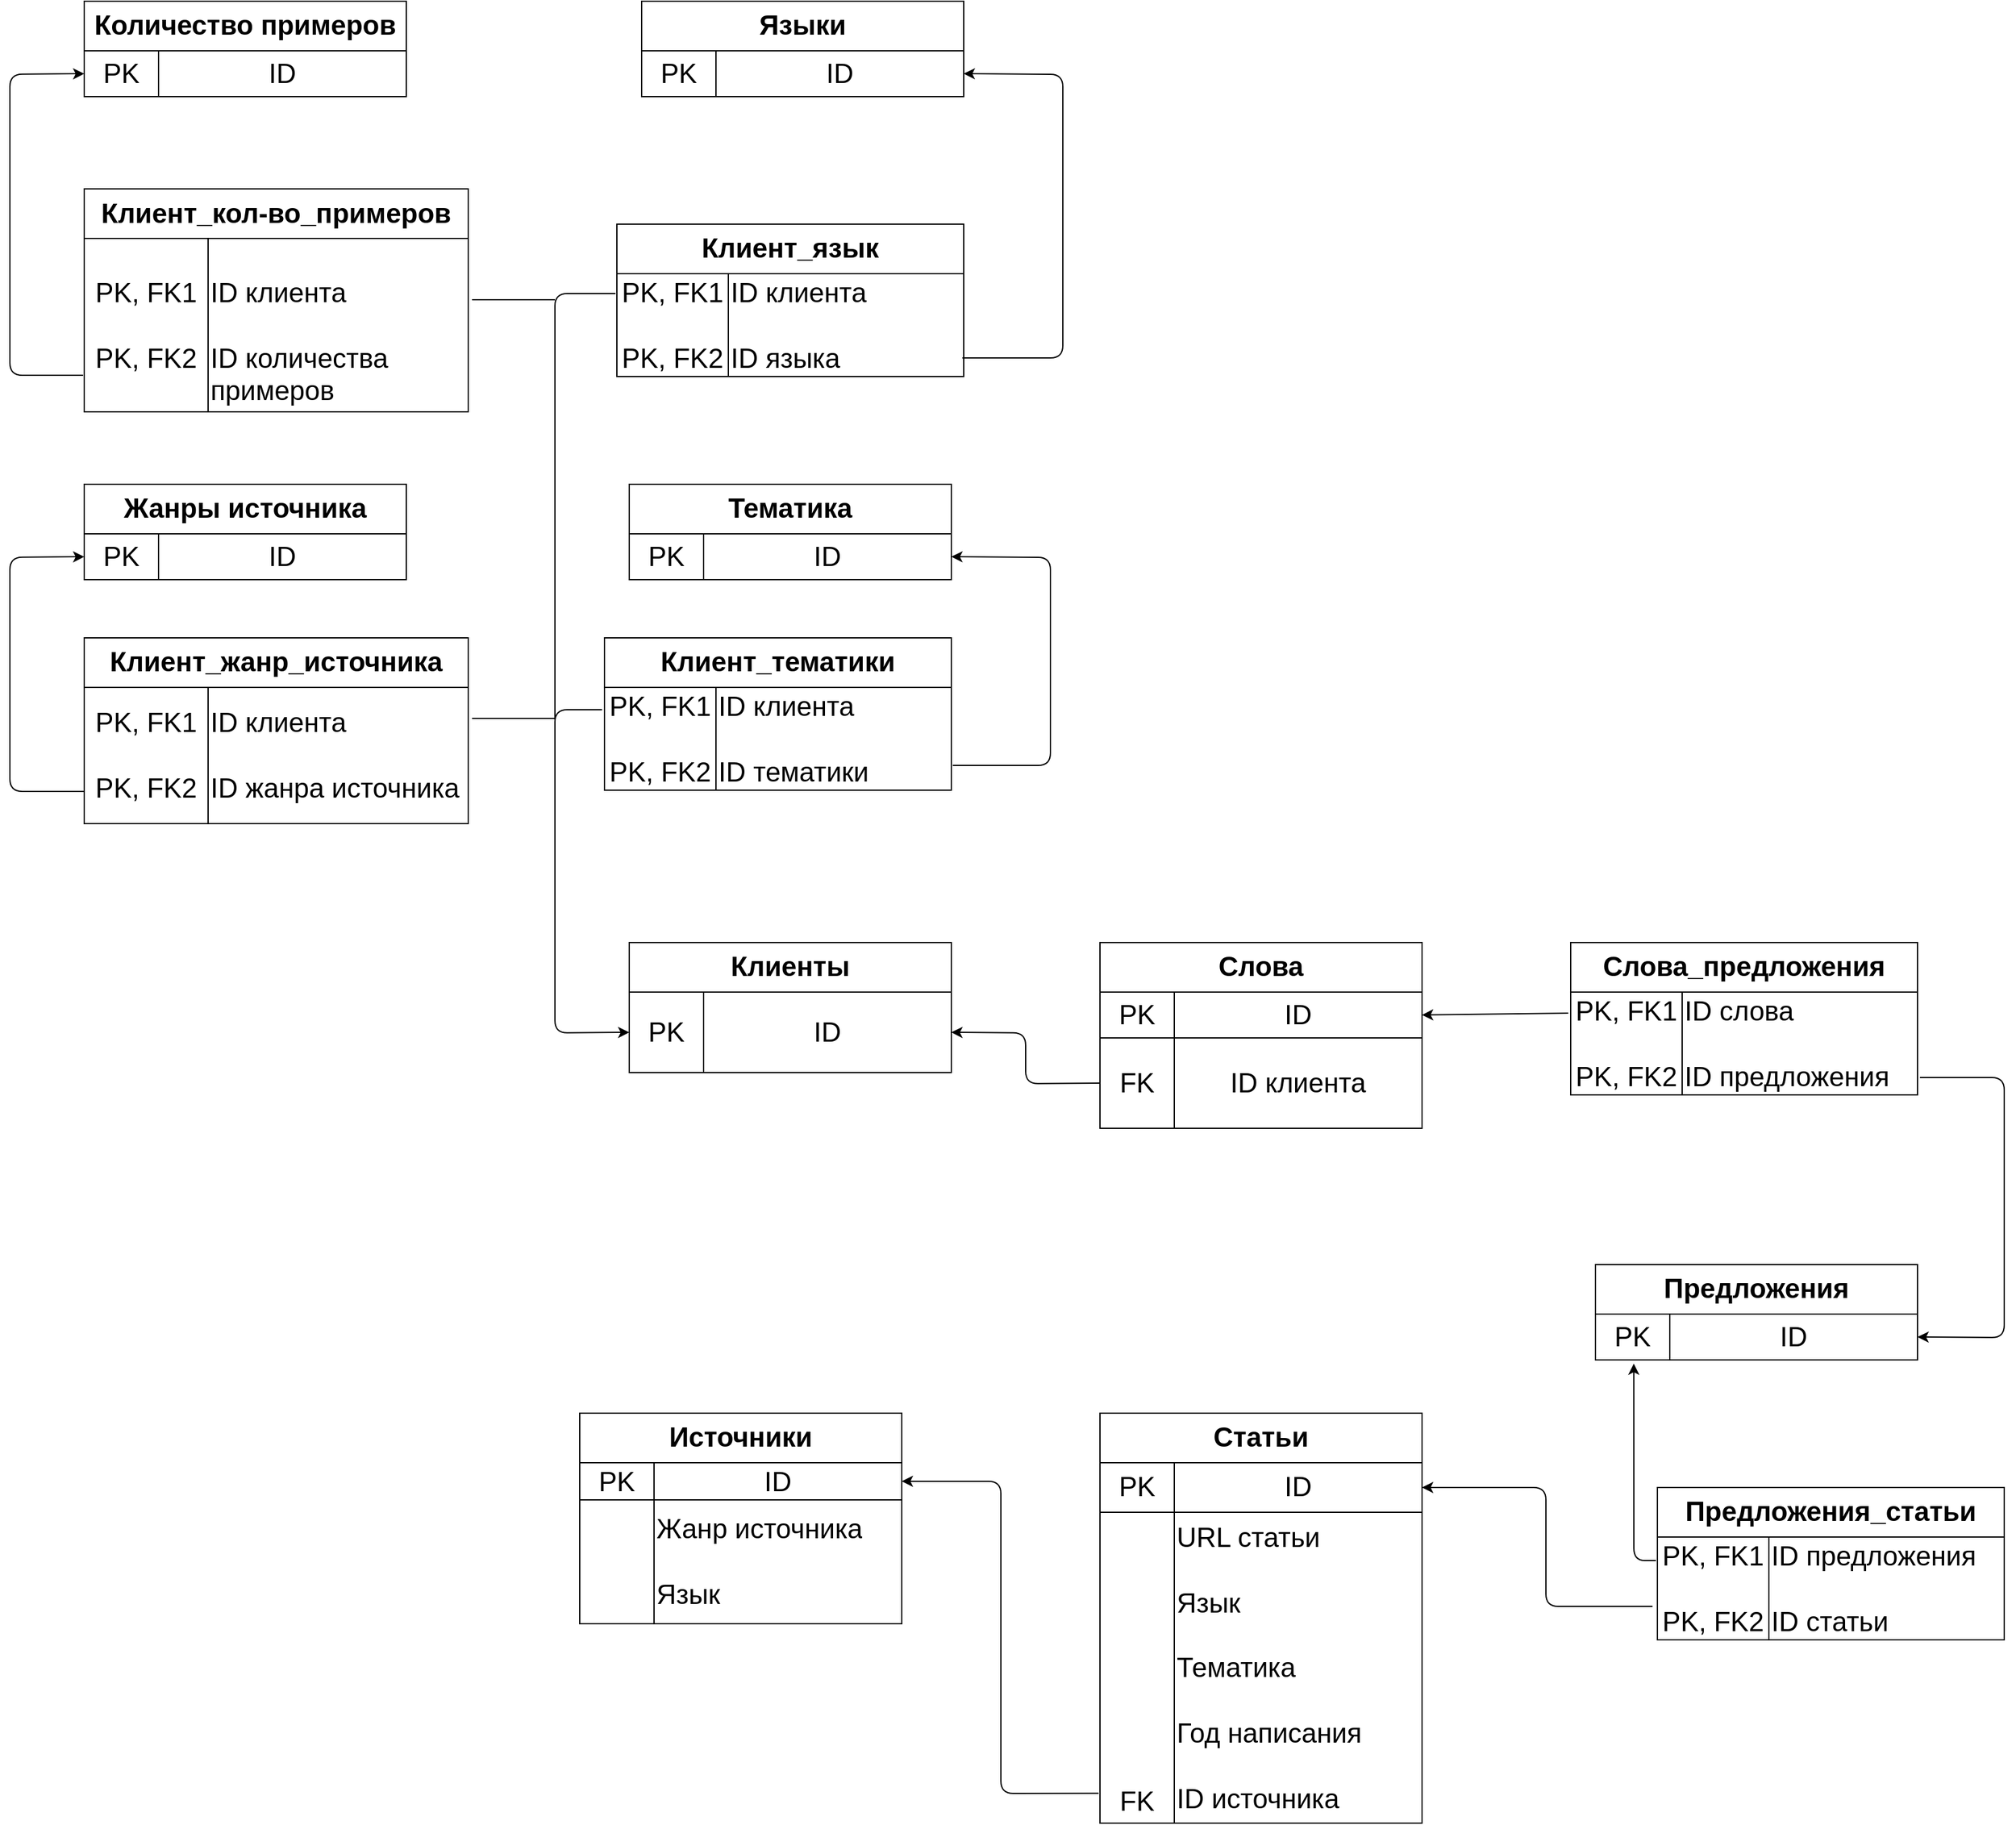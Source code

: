 <mxfile version="13.9.1" type="github"><diagram id="cc_OCAxVopaPYeWdliHi" name="Page-1"><mxGraphModel dx="2249" dy="1933" grid="1" gridSize="10" guides="1" tooltips="1" connect="1" arrows="1" fold="1" page="1" pageScale="1" pageWidth="827" pageHeight="1169" math="0" shadow="0"><root><mxCell id="0"/><mxCell id="1" parent="0"/><mxCell id="UqDGGFIBV4sApzcH_XSs-14" value="&lt;font style=&quot;font-size: 22px&quot;&gt;Клиенты&lt;/font&gt;" style="shape=table;html=1;whiteSpace=wrap;startSize=40;container=1;collapsible=0;childLayout=tableLayout;fontStyle=1;align=center;" vertex="1" parent="1"><mxGeometry x="100" y="160" width="260" height="105" as="geometry"/></mxCell><mxCell id="UqDGGFIBV4sApzcH_XSs-15" value="" style="shape=partialRectangle;html=1;whiteSpace=wrap;collapsible=0;dropTarget=0;pointerEvents=0;fillColor=none;top=0;left=0;bottom=0;right=0;points=[[0,0.5],[1,0.5]];portConstraint=eastwest;" vertex="1" parent="UqDGGFIBV4sApzcH_XSs-14"><mxGeometry y="40" width="260" height="65" as="geometry"/></mxCell><mxCell id="UqDGGFIBV4sApzcH_XSs-27" value="&lt;font style=&quot;font-size: 22px&quot;&gt;PK&lt;/font&gt;" style="shape=partialRectangle;html=1;whiteSpace=wrap;connectable=0;fillColor=none;top=0;left=0;bottom=0;right=0;overflow=hidden;" vertex="1" parent="UqDGGFIBV4sApzcH_XSs-15"><mxGeometry width="60" height="65" as="geometry"/></mxCell><mxCell id="UqDGGFIBV4sApzcH_XSs-16" value="&lt;font style=&quot;font-size: 22px&quot;&gt;ID&lt;/font&gt;" style="shape=partialRectangle;html=1;whiteSpace=wrap;connectable=0;fillColor=none;top=0;left=0;bottom=0;right=0;overflow=hidden;" vertex="1" parent="UqDGGFIBV4sApzcH_XSs-15"><mxGeometry x="60" width="200" height="65" as="geometry"/></mxCell><mxCell id="UqDGGFIBV4sApzcH_XSs-33" value="&lt;span style=&quot;font-size: 22px&quot;&gt;Слова&lt;/span&gt;" style="shape=table;html=1;whiteSpace=wrap;startSize=40;container=1;collapsible=0;childLayout=tableLayout;fontStyle=1;align=center;" vertex="1" parent="1"><mxGeometry x="480" y="160" width="260" height="150" as="geometry"/></mxCell><mxCell id="UqDGGFIBV4sApzcH_XSs-34" value="" style="shape=partialRectangle;html=1;whiteSpace=wrap;collapsible=0;dropTarget=0;pointerEvents=0;fillColor=none;top=0;left=0;bottom=0;right=0;points=[[0,0.5],[1,0.5]];portConstraint=eastwest;" vertex="1" parent="UqDGGFIBV4sApzcH_XSs-33"><mxGeometry y="40" width="260" height="37" as="geometry"/></mxCell><mxCell id="UqDGGFIBV4sApzcH_XSs-35" value="&lt;font style=&quot;font-size: 22px&quot;&gt;PK&lt;/font&gt;" style="shape=partialRectangle;html=1;whiteSpace=wrap;connectable=0;fillColor=none;top=0;left=0;bottom=0;right=0;overflow=hidden;" vertex="1" parent="UqDGGFIBV4sApzcH_XSs-34"><mxGeometry width="60" height="37" as="geometry"/></mxCell><mxCell id="UqDGGFIBV4sApzcH_XSs-36" value="&lt;font style=&quot;font-size: 22px&quot;&gt;ID&lt;/font&gt;" style="shape=partialRectangle;html=1;whiteSpace=wrap;connectable=0;fillColor=none;top=0;left=0;bottom=0;right=0;overflow=hidden;" vertex="1" parent="UqDGGFIBV4sApzcH_XSs-34"><mxGeometry x="60" width="200" height="37" as="geometry"/></mxCell><mxCell id="UqDGGFIBV4sApzcH_XSs-37" value="" style="shape=partialRectangle;html=1;whiteSpace=wrap;collapsible=0;dropTarget=0;pointerEvents=0;fillColor=none;top=0;left=0;bottom=0;right=0;points=[[0,0.5],[1,0.5]];portConstraint=eastwest;" vertex="1" parent="UqDGGFIBV4sApzcH_XSs-33"><mxGeometry y="77" width="260" height="73" as="geometry"/></mxCell><mxCell id="UqDGGFIBV4sApzcH_XSs-38" value="&lt;font style=&quot;font-size: 22px&quot;&gt;FK&lt;/font&gt;" style="shape=partialRectangle;html=1;whiteSpace=wrap;connectable=0;fillColor=none;top=0;left=0;bottom=0;right=0;overflow=hidden;" vertex="1" parent="UqDGGFIBV4sApzcH_XSs-37"><mxGeometry width="60" height="73" as="geometry"/></mxCell><mxCell id="UqDGGFIBV4sApzcH_XSs-39" value="&lt;font style=&quot;font-size: 22px&quot;&gt;ID клиента&lt;/font&gt;" style="shape=partialRectangle;html=1;whiteSpace=wrap;connectable=0;fillColor=none;top=0;left=0;bottom=0;right=0;overflow=hidden;" vertex="1" parent="UqDGGFIBV4sApzcH_XSs-37"><mxGeometry x="60" width="200" height="73" as="geometry"/></mxCell><mxCell id="UqDGGFIBV4sApzcH_XSs-40" value="&lt;span style=&quot;font-size: 22px&quot;&gt;Источники&lt;/span&gt;" style="shape=table;html=1;whiteSpace=wrap;startSize=40;container=1;collapsible=0;childLayout=tableLayout;fontStyle=1;align=center;" vertex="1" parent="1"><mxGeometry x="60" y="540" width="260" height="170" as="geometry"/></mxCell><mxCell id="UqDGGFIBV4sApzcH_XSs-41" value="" style="shape=partialRectangle;html=1;whiteSpace=wrap;collapsible=0;dropTarget=0;pointerEvents=0;fillColor=none;top=0;left=0;bottom=0;right=0;points=[[0,0.5],[1,0.5]];portConstraint=eastwest;" vertex="1" parent="UqDGGFIBV4sApzcH_XSs-40"><mxGeometry y="40" width="260" height="30" as="geometry"/></mxCell><mxCell id="UqDGGFIBV4sApzcH_XSs-42" value="&lt;font style=&quot;font-size: 22px&quot;&gt;PK&lt;/font&gt;" style="shape=partialRectangle;html=1;whiteSpace=wrap;connectable=0;fillColor=none;top=0;left=0;bottom=0;right=0;overflow=hidden;" vertex="1" parent="UqDGGFIBV4sApzcH_XSs-41"><mxGeometry width="60" height="30" as="geometry"/></mxCell><mxCell id="UqDGGFIBV4sApzcH_XSs-43" value="&lt;font style=&quot;font-size: 22px&quot;&gt;ID&lt;/font&gt;" style="shape=partialRectangle;html=1;whiteSpace=wrap;connectable=0;fillColor=none;top=0;left=0;bottom=0;right=0;overflow=hidden;" vertex="1" parent="UqDGGFIBV4sApzcH_XSs-41"><mxGeometry x="60" width="200" height="30" as="geometry"/></mxCell><mxCell id="UqDGGFIBV4sApzcH_XSs-44" value="" style="shape=partialRectangle;html=1;whiteSpace=wrap;collapsible=0;dropTarget=0;pointerEvents=0;fillColor=none;top=0;left=0;bottom=0;right=0;points=[[0,0.5],[1,0.5]];portConstraint=eastwest;" vertex="1" parent="UqDGGFIBV4sApzcH_XSs-40"><mxGeometry y="70" width="260" height="100" as="geometry"/></mxCell><mxCell id="UqDGGFIBV4sApzcH_XSs-45" style="shape=partialRectangle;html=1;whiteSpace=wrap;connectable=0;fillColor=none;top=0;left=0;bottom=0;right=0;overflow=hidden;" vertex="1" parent="UqDGGFIBV4sApzcH_XSs-44"><mxGeometry width="60" height="100" as="geometry"/></mxCell><mxCell id="UqDGGFIBV4sApzcH_XSs-46" value="&lt;font style=&quot;font-size: 22px&quot;&gt;Жанр источника&lt;br&gt;&lt;br&gt;Язык&lt;/font&gt;" style="shape=partialRectangle;html=1;whiteSpace=wrap;connectable=0;fillColor=none;top=0;left=0;bottom=0;right=0;overflow=hidden;align=left;" vertex="1" parent="UqDGGFIBV4sApzcH_XSs-44"><mxGeometry x="60" width="200" height="100" as="geometry"/></mxCell><mxCell id="UqDGGFIBV4sApzcH_XSs-47" value="&lt;span style=&quot;font-size: 22px&quot;&gt;Статьи&lt;/span&gt;" style="shape=table;html=1;whiteSpace=wrap;startSize=40;container=1;collapsible=0;childLayout=tableLayout;fontStyle=1;align=center;" vertex="1" parent="1"><mxGeometry x="480" y="540" width="260" height="331" as="geometry"/></mxCell><mxCell id="UqDGGFIBV4sApzcH_XSs-48" value="" style="shape=partialRectangle;html=1;whiteSpace=wrap;collapsible=0;dropTarget=0;pointerEvents=0;fillColor=none;top=0;left=0;bottom=0;right=0;points=[[0,0.5],[1,0.5]];portConstraint=eastwest;" vertex="1" parent="UqDGGFIBV4sApzcH_XSs-47"><mxGeometry y="40" width="260" height="40" as="geometry"/></mxCell><mxCell id="UqDGGFIBV4sApzcH_XSs-49" value="&lt;font style=&quot;font-size: 22px&quot;&gt;PK&lt;/font&gt;" style="shape=partialRectangle;html=1;whiteSpace=wrap;connectable=0;fillColor=none;top=0;left=0;bottom=0;right=0;overflow=hidden;" vertex="1" parent="UqDGGFIBV4sApzcH_XSs-48"><mxGeometry width="60" height="40" as="geometry"/></mxCell><mxCell id="UqDGGFIBV4sApzcH_XSs-50" value="&lt;font style=&quot;font-size: 22px&quot;&gt;ID&lt;/font&gt;" style="shape=partialRectangle;html=1;whiteSpace=wrap;connectable=0;fillColor=none;top=0;left=0;bottom=0;right=0;overflow=hidden;" vertex="1" parent="UqDGGFIBV4sApzcH_XSs-48"><mxGeometry x="60" width="200" height="40" as="geometry"/></mxCell><mxCell id="UqDGGFIBV4sApzcH_XSs-51" value="" style="shape=partialRectangle;html=1;whiteSpace=wrap;collapsible=0;dropTarget=0;pointerEvents=0;fillColor=none;top=0;left=0;bottom=0;right=0;points=[[0,0.5],[1,0.5]];portConstraint=eastwest;" vertex="1" parent="UqDGGFIBV4sApzcH_XSs-47"><mxGeometry y="80" width="260" height="251" as="geometry"/></mxCell><mxCell id="UqDGGFIBV4sApzcH_XSs-52" value="&lt;br&gt;&lt;br&gt;&lt;br&gt;&lt;br&gt;&lt;br&gt;&lt;br&gt;&lt;br&gt;&lt;br&gt;&lt;br&gt;&lt;br&gt;&lt;br&gt;&lt;br&gt;&lt;br&gt;&lt;br&gt;&lt;br&gt;&lt;font style=&quot;font-size: 22px&quot;&gt;FK&lt;/font&gt;" style="shape=partialRectangle;html=1;whiteSpace=wrap;connectable=0;fillColor=none;top=0;left=0;bottom=0;right=0;overflow=hidden;" vertex="1" parent="UqDGGFIBV4sApzcH_XSs-51"><mxGeometry width="60" height="251" as="geometry"/></mxCell><mxCell id="UqDGGFIBV4sApzcH_XSs-53" value="&lt;font style=&quot;font-size: 22px&quot;&gt;URL статьи&lt;br&gt;&lt;br&gt;Язык&lt;br&gt;&lt;br&gt;Тематика&lt;br&gt;&lt;br&gt;Год написания&lt;br&gt;&lt;br&gt;ID источника&lt;br&gt;&lt;/font&gt;" style="shape=partialRectangle;html=1;whiteSpace=wrap;connectable=0;fillColor=none;top=0;left=0;bottom=0;right=0;overflow=hidden;align=left;" vertex="1" parent="UqDGGFIBV4sApzcH_XSs-51"><mxGeometry x="60" width="200" height="251" as="geometry"/></mxCell><mxCell id="UqDGGFIBV4sApzcH_XSs-54" value="&lt;span style=&quot;font-size: 22px&quot;&gt;Предложения&lt;/span&gt;" style="shape=table;html=1;whiteSpace=wrap;startSize=40;container=1;collapsible=0;childLayout=tableLayout;fontStyle=1;align=center;" vertex="1" parent="1"><mxGeometry x="880" y="420" width="260" height="77" as="geometry"/></mxCell><mxCell id="UqDGGFIBV4sApzcH_XSs-55" value="" style="shape=partialRectangle;html=1;whiteSpace=wrap;collapsible=0;dropTarget=0;pointerEvents=0;fillColor=none;top=0;left=0;bottom=0;right=0;points=[[0,0.5],[1,0.5]];portConstraint=eastwest;" vertex="1" parent="UqDGGFIBV4sApzcH_XSs-54"><mxGeometry y="40" width="260" height="37" as="geometry"/></mxCell><mxCell id="UqDGGFIBV4sApzcH_XSs-56" value="&lt;font style=&quot;font-size: 22px&quot;&gt;PK&lt;/font&gt;" style="shape=partialRectangle;html=1;whiteSpace=wrap;connectable=0;fillColor=none;top=0;left=0;bottom=0;right=0;overflow=hidden;" vertex="1" parent="UqDGGFIBV4sApzcH_XSs-55"><mxGeometry width="60" height="37" as="geometry"/></mxCell><mxCell id="UqDGGFIBV4sApzcH_XSs-57" value="&lt;font style=&quot;font-size: 22px&quot;&gt;ID&lt;/font&gt;" style="shape=partialRectangle;html=1;whiteSpace=wrap;connectable=0;fillColor=none;top=0;left=0;bottom=0;right=0;overflow=hidden;" vertex="1" parent="UqDGGFIBV4sApzcH_XSs-55"><mxGeometry x="60" width="200" height="37" as="geometry"/></mxCell><mxCell id="UqDGGFIBV4sApzcH_XSs-61" value="&lt;span style=&quot;font-size: 22px&quot;&gt;Жанры источника&lt;/span&gt;" style="shape=table;html=1;whiteSpace=wrap;startSize=40;container=1;collapsible=0;childLayout=tableLayout;fontStyle=1;align=center;" vertex="1" parent="1"><mxGeometry x="-340" y="-210" width="260" height="77" as="geometry"/></mxCell><mxCell id="UqDGGFIBV4sApzcH_XSs-62" value="" style="shape=partialRectangle;html=1;whiteSpace=wrap;collapsible=0;dropTarget=0;pointerEvents=0;fillColor=none;top=0;left=0;bottom=0;right=0;points=[[0,0.5],[1,0.5]];portConstraint=eastwest;" vertex="1" parent="UqDGGFIBV4sApzcH_XSs-61"><mxGeometry y="40" width="260" height="37" as="geometry"/></mxCell><mxCell id="UqDGGFIBV4sApzcH_XSs-63" value="&lt;font style=&quot;font-size: 22px&quot;&gt;PK&lt;/font&gt;" style="shape=partialRectangle;html=1;whiteSpace=wrap;connectable=0;fillColor=none;top=0;left=0;bottom=0;right=0;overflow=hidden;" vertex="1" parent="UqDGGFIBV4sApzcH_XSs-62"><mxGeometry width="60" height="37" as="geometry"/></mxCell><mxCell id="UqDGGFIBV4sApzcH_XSs-64" value="&lt;font style=&quot;font-size: 22px&quot;&gt;ID&lt;/font&gt;" style="shape=partialRectangle;html=1;whiteSpace=wrap;connectable=0;fillColor=none;top=0;left=0;bottom=0;right=0;overflow=hidden;" vertex="1" parent="UqDGGFIBV4sApzcH_XSs-62"><mxGeometry x="60" width="200" height="37" as="geometry"/></mxCell><mxCell id="UqDGGFIBV4sApzcH_XSs-68" value="&lt;span style=&quot;font-size: 22px&quot;&gt;Языки&lt;/span&gt;" style="shape=table;html=1;whiteSpace=wrap;startSize=40;container=1;collapsible=0;childLayout=tableLayout;fontStyle=1;align=center;" vertex="1" parent="1"><mxGeometry x="110" y="-600" width="260" height="77" as="geometry"/></mxCell><mxCell id="UqDGGFIBV4sApzcH_XSs-69" value="" style="shape=partialRectangle;html=1;whiteSpace=wrap;collapsible=0;dropTarget=0;pointerEvents=0;fillColor=none;top=0;left=0;bottom=0;right=0;points=[[0,0.5],[1,0.5]];portConstraint=eastwest;" vertex="1" parent="UqDGGFIBV4sApzcH_XSs-68"><mxGeometry y="40" width="260" height="37" as="geometry"/></mxCell><mxCell id="UqDGGFIBV4sApzcH_XSs-70" value="&lt;font style=&quot;font-size: 22px&quot;&gt;PK&lt;/font&gt;" style="shape=partialRectangle;html=1;whiteSpace=wrap;connectable=0;fillColor=none;top=0;left=0;bottom=0;right=0;overflow=hidden;" vertex="1" parent="UqDGGFIBV4sApzcH_XSs-69"><mxGeometry width="60" height="37" as="geometry"/></mxCell><mxCell id="UqDGGFIBV4sApzcH_XSs-71" value="&lt;font style=&quot;font-size: 22px&quot;&gt;ID&lt;/font&gt;" style="shape=partialRectangle;html=1;whiteSpace=wrap;connectable=0;fillColor=none;top=0;left=0;bottom=0;right=0;overflow=hidden;" vertex="1" parent="UqDGGFIBV4sApzcH_XSs-69"><mxGeometry x="60" width="200" height="37" as="geometry"/></mxCell><mxCell id="UqDGGFIBV4sApzcH_XSs-75" value="&lt;span style=&quot;font-size: 22px&quot;&gt;Количество примеров&lt;/span&gt;" style="shape=table;html=1;whiteSpace=wrap;startSize=40;container=1;collapsible=0;childLayout=tableLayout;fontStyle=1;align=center;" vertex="1" parent="1"><mxGeometry x="-340" y="-600" width="260" height="77" as="geometry"/></mxCell><mxCell id="UqDGGFIBV4sApzcH_XSs-76" value="" style="shape=partialRectangle;html=1;whiteSpace=wrap;collapsible=0;dropTarget=0;pointerEvents=0;fillColor=none;top=0;left=0;bottom=0;right=0;points=[[0,0.5],[1,0.5]];portConstraint=eastwest;" vertex="1" parent="UqDGGFIBV4sApzcH_XSs-75"><mxGeometry y="40" width="260" height="37" as="geometry"/></mxCell><mxCell id="UqDGGFIBV4sApzcH_XSs-77" value="&lt;font style=&quot;font-size: 22px&quot;&gt;PK&lt;/font&gt;" style="shape=partialRectangle;html=1;whiteSpace=wrap;connectable=0;fillColor=none;top=0;left=0;bottom=0;right=0;overflow=hidden;" vertex="1" parent="UqDGGFIBV4sApzcH_XSs-76"><mxGeometry width="60" height="37" as="geometry"/></mxCell><mxCell id="UqDGGFIBV4sApzcH_XSs-78" value="&lt;font style=&quot;font-size: 22px&quot;&gt;ID&lt;/font&gt;" style="shape=partialRectangle;html=1;whiteSpace=wrap;connectable=0;fillColor=none;top=0;left=0;bottom=0;right=0;overflow=hidden;" vertex="1" parent="UqDGGFIBV4sApzcH_XSs-76"><mxGeometry x="60" width="200" height="37" as="geometry"/></mxCell><mxCell id="UqDGGFIBV4sApzcH_XSs-82" value="&lt;span style=&quot;font-size: 22px&quot;&gt;Тематика&lt;/span&gt;" style="shape=table;html=1;whiteSpace=wrap;startSize=40;container=1;collapsible=0;childLayout=tableLayout;fontStyle=1;align=center;" vertex="1" parent="1"><mxGeometry x="100" y="-210" width="260" height="77" as="geometry"/></mxCell><mxCell id="UqDGGFIBV4sApzcH_XSs-83" value="" style="shape=partialRectangle;html=1;whiteSpace=wrap;collapsible=0;dropTarget=0;pointerEvents=0;fillColor=none;top=0;left=0;bottom=0;right=0;points=[[0,0.5],[1,0.5]];portConstraint=eastwest;" vertex="1" parent="UqDGGFIBV4sApzcH_XSs-82"><mxGeometry y="40" width="260" height="37" as="geometry"/></mxCell><mxCell id="UqDGGFIBV4sApzcH_XSs-84" value="&lt;font style=&quot;font-size: 22px&quot;&gt;PK&lt;/font&gt;" style="shape=partialRectangle;html=1;whiteSpace=wrap;connectable=0;fillColor=none;top=0;left=0;bottom=0;right=0;overflow=hidden;" vertex="1" parent="UqDGGFIBV4sApzcH_XSs-83"><mxGeometry width="60" height="37" as="geometry"/></mxCell><mxCell id="UqDGGFIBV4sApzcH_XSs-85" value="&lt;font style=&quot;font-size: 22px&quot;&gt;ID&lt;/font&gt;" style="shape=partialRectangle;html=1;whiteSpace=wrap;connectable=0;fillColor=none;top=0;left=0;bottom=0;right=0;overflow=hidden;" vertex="1" parent="UqDGGFIBV4sApzcH_XSs-83"><mxGeometry x="60" width="200" height="37" as="geometry"/></mxCell><mxCell id="UqDGGFIBV4sApzcH_XSs-89" value="&lt;span style=&quot;font-size: 22px&quot;&gt;Слова_предложения&lt;/span&gt;" style="shape=table;html=1;whiteSpace=wrap;startSize=40;container=1;collapsible=0;childLayout=tableLayout;fontStyle=1;align=center;" vertex="1" parent="1"><mxGeometry x="860" y="160" width="280" height="123" as="geometry"/></mxCell><mxCell id="UqDGGFIBV4sApzcH_XSs-93" value="" style="shape=partialRectangle;html=1;whiteSpace=wrap;collapsible=0;dropTarget=0;pointerEvents=0;fillColor=none;top=0;left=0;bottom=0;right=0;points=[[0,0.5],[1,0.5]];portConstraint=eastwest;" vertex="1" parent="UqDGGFIBV4sApzcH_XSs-89"><mxGeometry y="40" width="280" height="83" as="geometry"/></mxCell><mxCell id="UqDGGFIBV4sApzcH_XSs-94" value="&lt;span style=&quot;font-size: 22px&quot;&gt;PK, FK1&lt;br&gt;&lt;br&gt;PK, FK2&lt;br&gt;&lt;/span&gt;" style="shape=partialRectangle;html=1;whiteSpace=wrap;connectable=0;fillColor=none;top=0;left=0;bottom=0;right=0;overflow=hidden;" vertex="1" parent="UqDGGFIBV4sApzcH_XSs-93"><mxGeometry width="90" height="83" as="geometry"/></mxCell><mxCell id="UqDGGFIBV4sApzcH_XSs-95" value="&lt;span style=&quot;font-size: 22px&quot;&gt;ID слова&lt;br&gt;&lt;br&gt;ID предложения&lt;br&gt;&lt;/span&gt;" style="shape=partialRectangle;html=1;whiteSpace=wrap;connectable=0;fillColor=none;top=0;left=0;bottom=0;right=0;overflow=hidden;align=left;" vertex="1" parent="UqDGGFIBV4sApzcH_XSs-93"><mxGeometry x="90" width="190" height="83" as="geometry"/></mxCell><mxCell id="UqDGGFIBV4sApzcH_XSs-96" value="&lt;span style=&quot;font-size: 22px&quot;&gt;Предложения_статьи&lt;/span&gt;" style="shape=table;html=1;whiteSpace=wrap;startSize=40;container=1;collapsible=0;childLayout=tableLayout;fontStyle=1;align=center;" vertex="1" parent="1"><mxGeometry x="930" y="600" width="280" height="123" as="geometry"/></mxCell><mxCell id="UqDGGFIBV4sApzcH_XSs-97" value="" style="shape=partialRectangle;html=1;whiteSpace=wrap;collapsible=0;dropTarget=0;pointerEvents=0;fillColor=none;top=0;left=0;bottom=0;right=0;points=[[0,0.5],[1,0.5]];portConstraint=eastwest;" vertex="1" parent="UqDGGFIBV4sApzcH_XSs-96"><mxGeometry y="40" width="280" height="83" as="geometry"/></mxCell><mxCell id="UqDGGFIBV4sApzcH_XSs-98" value="&lt;span style=&quot;font-size: 22px&quot;&gt;PK, FK1&lt;br&gt;&lt;br&gt;PK, FK2&lt;br&gt;&lt;/span&gt;" style="shape=partialRectangle;html=1;whiteSpace=wrap;connectable=0;fillColor=none;top=0;left=0;bottom=0;right=0;overflow=hidden;" vertex="1" parent="UqDGGFIBV4sApzcH_XSs-97"><mxGeometry width="90" height="83" as="geometry"/></mxCell><mxCell id="UqDGGFIBV4sApzcH_XSs-99" value="&lt;span style=&quot;font-size: 22px&quot;&gt;ID предложения&lt;br&gt;&lt;br&gt;ID статьи&lt;br&gt;&lt;/span&gt;" style="shape=partialRectangle;html=1;whiteSpace=wrap;connectable=0;fillColor=none;top=0;left=0;bottom=0;right=0;overflow=hidden;align=left;" vertex="1" parent="UqDGGFIBV4sApzcH_XSs-97"><mxGeometry x="90" width="190" height="83" as="geometry"/></mxCell><mxCell id="UqDGGFIBV4sApzcH_XSs-100" value="&lt;span style=&quot;font-size: 22px&quot;&gt;Клиент_язык&lt;/span&gt;" style="shape=table;html=1;whiteSpace=wrap;startSize=40;container=1;collapsible=0;childLayout=tableLayout;fontStyle=1;align=center;" vertex="1" parent="1"><mxGeometry x="90" y="-420" width="280" height="123" as="geometry"/></mxCell><mxCell id="UqDGGFIBV4sApzcH_XSs-101" value="" style="shape=partialRectangle;html=1;whiteSpace=wrap;collapsible=0;dropTarget=0;pointerEvents=0;fillColor=none;top=0;left=0;bottom=0;right=0;points=[[0,0.5],[1,0.5]];portConstraint=eastwest;" vertex="1" parent="UqDGGFIBV4sApzcH_XSs-100"><mxGeometry y="40" width="280" height="83" as="geometry"/></mxCell><mxCell id="UqDGGFIBV4sApzcH_XSs-102" value="&lt;span style=&quot;font-size: 22px&quot;&gt;PK, FK1&lt;br&gt;&lt;br&gt;PK, FK2&lt;br&gt;&lt;/span&gt;" style="shape=partialRectangle;html=1;whiteSpace=wrap;connectable=0;fillColor=none;top=0;left=0;bottom=0;right=0;overflow=hidden;" vertex="1" parent="UqDGGFIBV4sApzcH_XSs-101"><mxGeometry width="90" height="83" as="geometry"/></mxCell><mxCell id="UqDGGFIBV4sApzcH_XSs-103" value="&lt;span style=&quot;font-size: 22px&quot;&gt;ID клиента&lt;br&gt;&lt;br&gt;ID языка&lt;br&gt;&lt;/span&gt;" style="shape=partialRectangle;html=1;whiteSpace=wrap;connectable=0;fillColor=none;top=0;left=0;bottom=0;right=0;overflow=hidden;align=left;" vertex="1" parent="UqDGGFIBV4sApzcH_XSs-101"><mxGeometry x="90" width="190" height="83" as="geometry"/></mxCell><mxCell id="UqDGGFIBV4sApzcH_XSs-104" value="&lt;span style=&quot;font-size: 22px&quot;&gt;Клиент_тематики&lt;/span&gt;" style="shape=table;html=1;whiteSpace=wrap;startSize=40;container=1;collapsible=0;childLayout=tableLayout;fontStyle=1;align=center;" vertex="1" parent="1"><mxGeometry x="80" y="-86" width="280" height="123" as="geometry"/></mxCell><mxCell id="UqDGGFIBV4sApzcH_XSs-105" value="" style="shape=partialRectangle;html=1;whiteSpace=wrap;collapsible=0;dropTarget=0;pointerEvents=0;fillColor=none;top=0;left=0;bottom=0;right=0;points=[[0,0.5],[1,0.5]];portConstraint=eastwest;" vertex="1" parent="UqDGGFIBV4sApzcH_XSs-104"><mxGeometry y="40" width="280" height="83" as="geometry"/></mxCell><mxCell id="UqDGGFIBV4sApzcH_XSs-106" value="&lt;span style=&quot;font-size: 22px&quot;&gt;PK, FK1&lt;br&gt;&lt;br&gt;PK, FK2&lt;br&gt;&lt;/span&gt;" style="shape=partialRectangle;html=1;whiteSpace=wrap;connectable=0;fillColor=none;top=0;left=0;bottom=0;right=0;overflow=hidden;" vertex="1" parent="UqDGGFIBV4sApzcH_XSs-105"><mxGeometry width="90" height="83" as="geometry"/></mxCell><mxCell id="UqDGGFIBV4sApzcH_XSs-107" value="&lt;span style=&quot;font-size: 22px&quot;&gt;ID клиента&lt;br&gt;&lt;br&gt;ID тематики&lt;br&gt;&lt;/span&gt;" style="shape=partialRectangle;html=1;whiteSpace=wrap;connectable=0;fillColor=none;top=0;left=0;bottom=0;right=0;overflow=hidden;align=left;" vertex="1" parent="UqDGGFIBV4sApzcH_XSs-105"><mxGeometry x="90" width="190" height="83" as="geometry"/></mxCell><mxCell id="UqDGGFIBV4sApzcH_XSs-108" value="&lt;span style=&quot;font-size: 22px&quot;&gt;Клиент_кол-во_примеров&lt;/span&gt;" style="shape=table;html=1;whiteSpace=wrap;startSize=40;container=1;collapsible=0;childLayout=tableLayout;fontStyle=1;align=center;" vertex="1" parent="1"><mxGeometry x="-340" y="-448.5" width="310" height="180" as="geometry"/></mxCell><mxCell id="UqDGGFIBV4sApzcH_XSs-109" value="" style="shape=partialRectangle;html=1;whiteSpace=wrap;collapsible=0;dropTarget=0;pointerEvents=0;fillColor=none;top=0;left=0;bottom=0;right=0;points=[[0,0.5],[1,0.5]];portConstraint=eastwest;" vertex="1" parent="UqDGGFIBV4sApzcH_XSs-108"><mxGeometry y="40" width="310" height="140" as="geometry"/></mxCell><mxCell id="UqDGGFIBV4sApzcH_XSs-110" value="&lt;span style=&quot;font-size: 22px&quot;&gt;PK, FK1&lt;br&gt;&lt;br&gt;PK, FK2&lt;br&gt;&lt;/span&gt;" style="shape=partialRectangle;html=1;whiteSpace=wrap;connectable=0;fillColor=none;top=0;left=0;bottom=0;right=0;overflow=hidden;" vertex="1" parent="UqDGGFIBV4sApzcH_XSs-109"><mxGeometry width="100" height="140" as="geometry"/></mxCell><mxCell id="UqDGGFIBV4sApzcH_XSs-111" value="&lt;span style=&quot;font-size: 22px&quot;&gt;&lt;br&gt;ID клиента&lt;br&gt;&lt;br&gt;ID количества примеров&lt;br&gt;&lt;/span&gt;" style="shape=partialRectangle;html=1;whiteSpace=wrap;connectable=0;fillColor=none;top=0;left=0;bottom=0;right=0;overflow=hidden;align=left;" vertex="1" parent="UqDGGFIBV4sApzcH_XSs-109"><mxGeometry x="100" width="210" height="140" as="geometry"/></mxCell><mxCell id="UqDGGFIBV4sApzcH_XSs-112" value="&lt;span style=&quot;font-size: 22px&quot;&gt;Клиент_жанр_источника&lt;/span&gt;" style="shape=table;html=1;whiteSpace=wrap;startSize=40;container=1;collapsible=0;childLayout=tableLayout;fontStyle=1;align=center;" vertex="1" parent="1"><mxGeometry x="-340" y="-86" width="310" height="150" as="geometry"/></mxCell><mxCell id="UqDGGFIBV4sApzcH_XSs-113" value="" style="shape=partialRectangle;html=1;whiteSpace=wrap;collapsible=0;dropTarget=0;pointerEvents=0;fillColor=none;top=0;left=0;bottom=0;right=0;points=[[0,0.5],[1,0.5]];portConstraint=eastwest;" vertex="1" parent="UqDGGFIBV4sApzcH_XSs-112"><mxGeometry y="40" width="310" height="110" as="geometry"/></mxCell><mxCell id="UqDGGFIBV4sApzcH_XSs-114" value="&lt;span style=&quot;font-size: 22px&quot;&gt;PK, FK1&lt;br&gt;&lt;br&gt;PK, FK2&lt;br&gt;&lt;/span&gt;" style="shape=partialRectangle;html=1;whiteSpace=wrap;connectable=0;fillColor=none;top=0;left=0;bottom=0;right=0;overflow=hidden;" vertex="1" parent="UqDGGFIBV4sApzcH_XSs-113"><mxGeometry width="100" height="110" as="geometry"/></mxCell><mxCell id="UqDGGFIBV4sApzcH_XSs-115" value="&lt;span style=&quot;font-size: 22px&quot;&gt;ID клиента&lt;br&gt;&lt;br&gt;ID жанра источника&lt;br&gt;&lt;/span&gt;" style="shape=partialRectangle;html=1;whiteSpace=wrap;connectable=0;fillColor=none;top=0;left=0;bottom=0;right=0;overflow=hidden;align=left;" vertex="1" parent="UqDGGFIBV4sApzcH_XSs-113"><mxGeometry x="100" width="210" height="110" as="geometry"/></mxCell><mxCell id="UqDGGFIBV4sApzcH_XSs-116" value="" style="endArrow=none;html=1;entryX=0;entryY=0.5;entryDx=0;entryDy=0;exitX=1;exitY=0.5;exitDx=0;exitDy=0;startArrow=classic;startFill=1;" edge="1" parent="1" source="UqDGGFIBV4sApzcH_XSs-15" target="UqDGGFIBV4sApzcH_XSs-37"><mxGeometry width="50" height="50" relative="1" as="geometry"><mxPoint x="360" y="279" as="sourcePoint"/><mxPoint x="440" y="350" as="targetPoint"/><Array as="points"><mxPoint x="420" y="233"/><mxPoint x="420" y="274"/></Array></mxGeometry></mxCell><mxCell id="UqDGGFIBV4sApzcH_XSs-119" value="" style="endArrow=none;html=1;exitX=1;exitY=0.5;exitDx=0;exitDy=0;startArrow=classic;startFill=1;" edge="1" parent="1" source="UqDGGFIBV4sApzcH_XSs-34"><mxGeometry width="50" height="50" relative="1" as="geometry"><mxPoint x="315" y="242.5" as="sourcePoint"/><mxPoint x="858" y="217" as="targetPoint"/><Array as="points"/></mxGeometry></mxCell><mxCell id="UqDGGFIBV4sApzcH_XSs-120" value="" style="endArrow=none;html=1;entryX=1.007;entryY=0.831;entryDx=0;entryDy=0;entryPerimeter=0;exitX=1;exitY=0.5;exitDx=0;exitDy=0;startArrow=classic;startFill=1;" edge="1" parent="1" source="UqDGGFIBV4sApzcH_XSs-55" target="UqDGGFIBV4sApzcH_XSs-93"><mxGeometry width="50" height="50" relative="1" as="geometry"><mxPoint x="1250" y="470" as="sourcePoint"/><mxPoint x="880" y="350" as="targetPoint"/><Array as="points"><mxPoint x="1210" y="479"/><mxPoint x="1210" y="380"/><mxPoint x="1210" y="269"/></Array></mxGeometry></mxCell><mxCell id="UqDGGFIBV4sApzcH_XSs-121" value="" style="endArrow=classic;html=1;exitX=-0.004;exitY=0.229;exitDx=0;exitDy=0;exitPerimeter=0;entryX=0.119;entryY=1.081;entryDx=0;entryDy=0;entryPerimeter=0;endFill=1;" edge="1" parent="1" source="UqDGGFIBV4sApzcH_XSs-97" target="UqDGGFIBV4sApzcH_XSs-55"><mxGeometry width="50" height="50" relative="1" as="geometry"><mxPoint x="830" y="500" as="sourcePoint"/><mxPoint x="880" y="450" as="targetPoint"/><Array as="points"><mxPoint x="911" y="659"/></Array></mxGeometry></mxCell><mxCell id="UqDGGFIBV4sApzcH_XSs-124" value="" style="endArrow=none;html=1;entryX=-0.014;entryY=0.675;entryDx=0;entryDy=0;entryPerimeter=0;exitX=1;exitY=0.5;exitDx=0;exitDy=0;startArrow=classic;startFill=1;" edge="1" parent="1" source="UqDGGFIBV4sApzcH_XSs-48" target="UqDGGFIBV4sApzcH_XSs-97"><mxGeometry width="50" height="50" relative="1" as="geometry"><mxPoint x="830" y="600" as="sourcePoint"/><mxPoint x="880" y="550" as="targetPoint"/><Array as="points"><mxPoint x="840" y="600"/><mxPoint x="840" y="696"/></Array></mxGeometry></mxCell><mxCell id="UqDGGFIBV4sApzcH_XSs-125" value="" style="endArrow=none;html=1;entryX=-0.004;entryY=0.904;entryDx=0;entryDy=0;entryPerimeter=0;exitX=1;exitY=0.5;exitDx=0;exitDy=0;startArrow=classic;startFill=1;" edge="1" parent="1" source="UqDGGFIBV4sApzcH_XSs-41" target="UqDGGFIBV4sApzcH_XSs-51"><mxGeometry width="50" height="50" relative="1" as="geometry"><mxPoint x="570" y="700" as="sourcePoint"/><mxPoint x="620" y="650" as="targetPoint"/><Array as="points"><mxPoint x="400" y="595"/><mxPoint x="400" y="847"/></Array></mxGeometry></mxCell><mxCell id="UqDGGFIBV4sApzcH_XSs-128" value="" style="endArrow=none;html=1;exitX=0;exitY=0.5;exitDx=0;exitDy=0;entryX=-0.007;entryY=0.217;entryDx=0;entryDy=0;entryPerimeter=0;startArrow=classic;startFill=1;" edge="1" parent="1" source="UqDGGFIBV4sApzcH_XSs-15" target="UqDGGFIBV4sApzcH_XSs-105"><mxGeometry width="50" height="50" relative="1" as="geometry"><mxPoint x="570" as="sourcePoint"/><mxPoint x="40" y="-40" as="targetPoint"/><Array as="points"><mxPoint x="40" y="233"/><mxPoint x="40" y="-28"/></Array></mxGeometry></mxCell><mxCell id="UqDGGFIBV4sApzcH_XSs-130" value="" style="endArrow=classic;html=1;exitX=1.004;exitY=0.759;exitDx=0;exitDy=0;exitPerimeter=0;entryX=1;entryY=0.5;entryDx=0;entryDy=0;endFill=1;" edge="1" parent="1" source="UqDGGFIBV4sApzcH_XSs-105" target="UqDGGFIBV4sApzcH_XSs-83"><mxGeometry width="50" height="50" relative="1" as="geometry"><mxPoint x="570" as="sourcePoint"/><mxPoint x="620" y="-50" as="targetPoint"/><Array as="points"><mxPoint x="440" y="17"/><mxPoint x="440" y="-151"/></Array></mxGeometry></mxCell><mxCell id="UqDGGFIBV4sApzcH_XSs-134" value="" style="endArrow=none;html=1;exitX=1.01;exitY=0.227;exitDx=0;exitDy=0;exitPerimeter=0;" edge="1" parent="1" source="UqDGGFIBV4sApzcH_XSs-113"><mxGeometry width="50" height="50" relative="1" as="geometry"><mxPoint x="120" y="100" as="sourcePoint"/><mxPoint x="40" y="-21" as="targetPoint"/></mxGeometry></mxCell><mxCell id="UqDGGFIBV4sApzcH_XSs-135" value="" style="endArrow=classic;html=1;exitX=0;exitY=0.764;exitDx=0;exitDy=0;exitPerimeter=0;entryX=0;entryY=0.5;entryDx=0;entryDy=0;endFill=1;" edge="1" parent="1" source="UqDGGFIBV4sApzcH_XSs-113" target="UqDGGFIBV4sApzcH_XSs-62"><mxGeometry width="50" height="50" relative="1" as="geometry"><mxPoint as="sourcePoint"/><mxPoint x="50" y="-50" as="targetPoint"/><Array as="points"><mxPoint x="-400" y="38"/><mxPoint x="-400" y="-60"/><mxPoint x="-400" y="-151"/></Array></mxGeometry></mxCell><mxCell id="UqDGGFIBV4sApzcH_XSs-137" value="" style="endArrow=none;html=1;entryX=-0.004;entryY=0.193;entryDx=0;entryDy=0;entryPerimeter=0;" edge="1" parent="1" target="UqDGGFIBV4sApzcH_XSs-101"><mxGeometry width="50" height="50" relative="1" as="geometry"><mxPoint x="40" y="-20" as="sourcePoint"/><mxPoint x="340" y="-250" as="targetPoint"/><Array as="points"><mxPoint x="40" y="-364"/></Array></mxGeometry></mxCell><mxCell id="UqDGGFIBV4sApzcH_XSs-138" value="" style="endArrow=none;html=1;exitX=1.01;exitY=0.354;exitDx=0;exitDy=0;exitPerimeter=0;" edge="1" parent="1" source="UqDGGFIBV4sApzcH_XSs-109"><mxGeometry width="50" height="50" relative="1" as="geometry"><mxPoint x="290" y="-200" as="sourcePoint"/><mxPoint x="40" y="-359" as="targetPoint"/></mxGeometry></mxCell><mxCell id="UqDGGFIBV4sApzcH_XSs-141" value="" style="endArrow=none;html=1;entryX=0.996;entryY=0.819;entryDx=0;entryDy=0;entryPerimeter=0;exitX=1;exitY=0.5;exitDx=0;exitDy=0;startArrow=classic;startFill=1;" edge="1" parent="1" source="UqDGGFIBV4sApzcH_XSs-69" target="UqDGGFIBV4sApzcH_XSs-101"><mxGeometry width="50" height="50" relative="1" as="geometry"><mxPoint x="290" y="-300" as="sourcePoint"/><mxPoint x="340" y="-350" as="targetPoint"/><Array as="points"><mxPoint x="450" y="-541"/><mxPoint x="450" y="-312"/></Array></mxGeometry></mxCell><mxCell id="UqDGGFIBV4sApzcH_XSs-142" value="" style="endArrow=classic;html=1;exitX=-0.003;exitY=0.789;exitDx=0;exitDy=0;exitPerimeter=0;entryX=0;entryY=0.5;entryDx=0;entryDy=0;endFill=1;" edge="1" parent="1" source="UqDGGFIBV4sApzcH_XSs-109" target="UqDGGFIBV4sApzcH_XSs-76"><mxGeometry width="50" height="50" relative="1" as="geometry"><mxPoint x="290" y="-300" as="sourcePoint"/><mxPoint x="340" y="-350" as="targetPoint"/><Array as="points"><mxPoint x="-400" y="-298"/><mxPoint x="-400" y="-541"/></Array></mxGeometry></mxCell></root></mxGraphModel></diagram></mxfile>